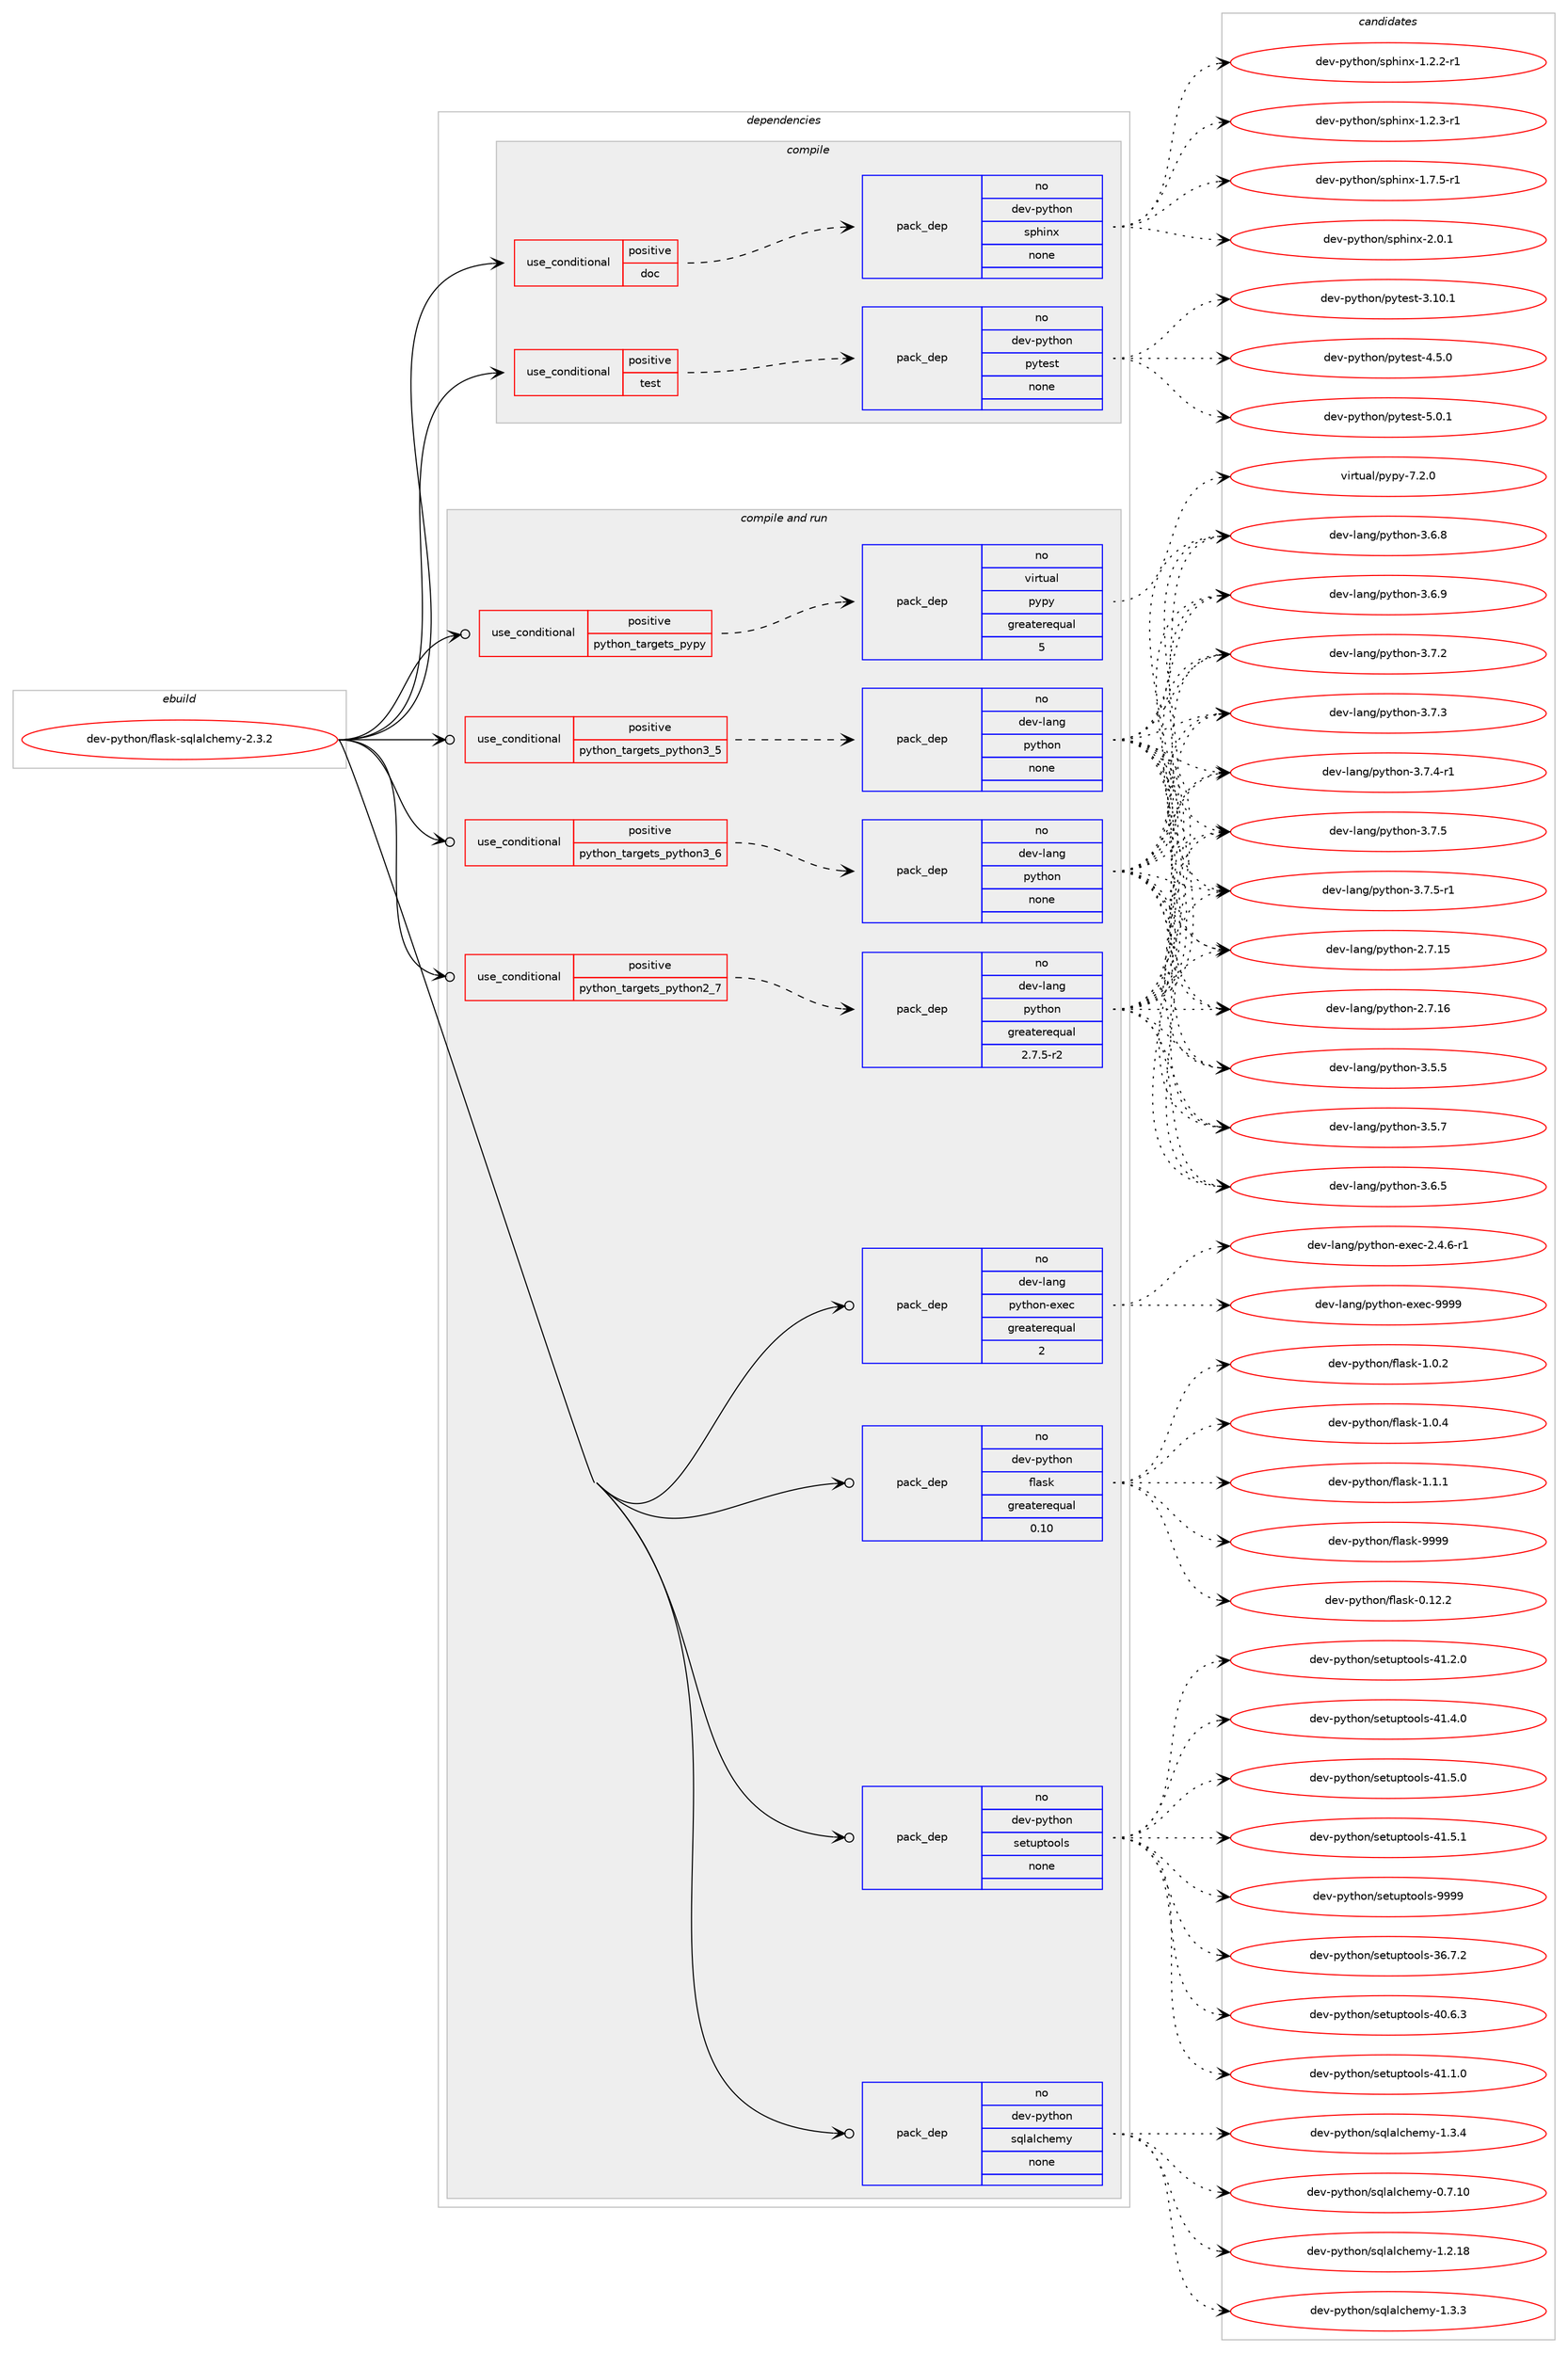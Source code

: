 digraph prolog {

# *************
# Graph options
# *************

newrank=true;
concentrate=true;
compound=true;
graph [rankdir=LR,fontname=Helvetica,fontsize=10,ranksep=1.5];#, ranksep=2.5, nodesep=0.2];
edge  [arrowhead=vee];
node  [fontname=Helvetica,fontsize=10];

# **********
# The ebuild
# **********

subgraph cluster_leftcol {
color=gray;
rank=same;
label=<<i>ebuild</i>>;
id [label="dev-python/flask-sqlalchemy-2.3.2", color=red, width=4, href="../dev-python/flask-sqlalchemy-2.3.2.svg"];
}

# ****************
# The dependencies
# ****************

subgraph cluster_midcol {
color=gray;
label=<<i>dependencies</i>>;
subgraph cluster_compile {
fillcolor="#eeeeee";
style=filled;
label=<<i>compile</i>>;
subgraph cond139646 {
dependency605501 [label=<<TABLE BORDER="0" CELLBORDER="1" CELLSPACING="0" CELLPADDING="4"><TR><TD ROWSPAN="3" CELLPADDING="10">use_conditional</TD></TR><TR><TD>positive</TD></TR><TR><TD>doc</TD></TR></TABLE>>, shape=none, color=red];
subgraph pack454058 {
dependency605502 [label=<<TABLE BORDER="0" CELLBORDER="1" CELLSPACING="0" CELLPADDING="4" WIDTH="220"><TR><TD ROWSPAN="6" CELLPADDING="30">pack_dep</TD></TR><TR><TD WIDTH="110">no</TD></TR><TR><TD>dev-python</TD></TR><TR><TD>sphinx</TD></TR><TR><TD>none</TD></TR><TR><TD></TD></TR></TABLE>>, shape=none, color=blue];
}
dependency605501:e -> dependency605502:w [weight=20,style="dashed",arrowhead="vee"];
}
id:e -> dependency605501:w [weight=20,style="solid",arrowhead="vee"];
subgraph cond139647 {
dependency605503 [label=<<TABLE BORDER="0" CELLBORDER="1" CELLSPACING="0" CELLPADDING="4"><TR><TD ROWSPAN="3" CELLPADDING="10">use_conditional</TD></TR><TR><TD>positive</TD></TR><TR><TD>test</TD></TR></TABLE>>, shape=none, color=red];
subgraph pack454059 {
dependency605504 [label=<<TABLE BORDER="0" CELLBORDER="1" CELLSPACING="0" CELLPADDING="4" WIDTH="220"><TR><TD ROWSPAN="6" CELLPADDING="30">pack_dep</TD></TR><TR><TD WIDTH="110">no</TD></TR><TR><TD>dev-python</TD></TR><TR><TD>pytest</TD></TR><TR><TD>none</TD></TR><TR><TD></TD></TR></TABLE>>, shape=none, color=blue];
}
dependency605503:e -> dependency605504:w [weight=20,style="dashed",arrowhead="vee"];
}
id:e -> dependency605503:w [weight=20,style="solid",arrowhead="vee"];
}
subgraph cluster_compileandrun {
fillcolor="#eeeeee";
style=filled;
label=<<i>compile and run</i>>;
subgraph cond139648 {
dependency605505 [label=<<TABLE BORDER="0" CELLBORDER="1" CELLSPACING="0" CELLPADDING="4"><TR><TD ROWSPAN="3" CELLPADDING="10">use_conditional</TD></TR><TR><TD>positive</TD></TR><TR><TD>python_targets_pypy</TD></TR></TABLE>>, shape=none, color=red];
subgraph pack454060 {
dependency605506 [label=<<TABLE BORDER="0" CELLBORDER="1" CELLSPACING="0" CELLPADDING="4" WIDTH="220"><TR><TD ROWSPAN="6" CELLPADDING="30">pack_dep</TD></TR><TR><TD WIDTH="110">no</TD></TR><TR><TD>virtual</TD></TR><TR><TD>pypy</TD></TR><TR><TD>greaterequal</TD></TR><TR><TD>5</TD></TR></TABLE>>, shape=none, color=blue];
}
dependency605505:e -> dependency605506:w [weight=20,style="dashed",arrowhead="vee"];
}
id:e -> dependency605505:w [weight=20,style="solid",arrowhead="odotvee"];
subgraph cond139649 {
dependency605507 [label=<<TABLE BORDER="0" CELLBORDER="1" CELLSPACING="0" CELLPADDING="4"><TR><TD ROWSPAN="3" CELLPADDING="10">use_conditional</TD></TR><TR><TD>positive</TD></TR><TR><TD>python_targets_python2_7</TD></TR></TABLE>>, shape=none, color=red];
subgraph pack454061 {
dependency605508 [label=<<TABLE BORDER="0" CELLBORDER="1" CELLSPACING="0" CELLPADDING="4" WIDTH="220"><TR><TD ROWSPAN="6" CELLPADDING="30">pack_dep</TD></TR><TR><TD WIDTH="110">no</TD></TR><TR><TD>dev-lang</TD></TR><TR><TD>python</TD></TR><TR><TD>greaterequal</TD></TR><TR><TD>2.7.5-r2</TD></TR></TABLE>>, shape=none, color=blue];
}
dependency605507:e -> dependency605508:w [weight=20,style="dashed",arrowhead="vee"];
}
id:e -> dependency605507:w [weight=20,style="solid",arrowhead="odotvee"];
subgraph cond139650 {
dependency605509 [label=<<TABLE BORDER="0" CELLBORDER="1" CELLSPACING="0" CELLPADDING="4"><TR><TD ROWSPAN="3" CELLPADDING="10">use_conditional</TD></TR><TR><TD>positive</TD></TR><TR><TD>python_targets_python3_5</TD></TR></TABLE>>, shape=none, color=red];
subgraph pack454062 {
dependency605510 [label=<<TABLE BORDER="0" CELLBORDER="1" CELLSPACING="0" CELLPADDING="4" WIDTH="220"><TR><TD ROWSPAN="6" CELLPADDING="30">pack_dep</TD></TR><TR><TD WIDTH="110">no</TD></TR><TR><TD>dev-lang</TD></TR><TR><TD>python</TD></TR><TR><TD>none</TD></TR><TR><TD></TD></TR></TABLE>>, shape=none, color=blue];
}
dependency605509:e -> dependency605510:w [weight=20,style="dashed",arrowhead="vee"];
}
id:e -> dependency605509:w [weight=20,style="solid",arrowhead="odotvee"];
subgraph cond139651 {
dependency605511 [label=<<TABLE BORDER="0" CELLBORDER="1" CELLSPACING="0" CELLPADDING="4"><TR><TD ROWSPAN="3" CELLPADDING="10">use_conditional</TD></TR><TR><TD>positive</TD></TR><TR><TD>python_targets_python3_6</TD></TR></TABLE>>, shape=none, color=red];
subgraph pack454063 {
dependency605512 [label=<<TABLE BORDER="0" CELLBORDER="1" CELLSPACING="0" CELLPADDING="4" WIDTH="220"><TR><TD ROWSPAN="6" CELLPADDING="30">pack_dep</TD></TR><TR><TD WIDTH="110">no</TD></TR><TR><TD>dev-lang</TD></TR><TR><TD>python</TD></TR><TR><TD>none</TD></TR><TR><TD></TD></TR></TABLE>>, shape=none, color=blue];
}
dependency605511:e -> dependency605512:w [weight=20,style="dashed",arrowhead="vee"];
}
id:e -> dependency605511:w [weight=20,style="solid",arrowhead="odotvee"];
subgraph pack454064 {
dependency605513 [label=<<TABLE BORDER="0" CELLBORDER="1" CELLSPACING="0" CELLPADDING="4" WIDTH="220"><TR><TD ROWSPAN="6" CELLPADDING="30">pack_dep</TD></TR><TR><TD WIDTH="110">no</TD></TR><TR><TD>dev-lang</TD></TR><TR><TD>python-exec</TD></TR><TR><TD>greaterequal</TD></TR><TR><TD>2</TD></TR></TABLE>>, shape=none, color=blue];
}
id:e -> dependency605513:w [weight=20,style="solid",arrowhead="odotvee"];
subgraph pack454065 {
dependency605514 [label=<<TABLE BORDER="0" CELLBORDER="1" CELLSPACING="0" CELLPADDING="4" WIDTH="220"><TR><TD ROWSPAN="6" CELLPADDING="30">pack_dep</TD></TR><TR><TD WIDTH="110">no</TD></TR><TR><TD>dev-python</TD></TR><TR><TD>flask</TD></TR><TR><TD>greaterequal</TD></TR><TR><TD>0.10</TD></TR></TABLE>>, shape=none, color=blue];
}
id:e -> dependency605514:w [weight=20,style="solid",arrowhead="odotvee"];
subgraph pack454066 {
dependency605515 [label=<<TABLE BORDER="0" CELLBORDER="1" CELLSPACING="0" CELLPADDING="4" WIDTH="220"><TR><TD ROWSPAN="6" CELLPADDING="30">pack_dep</TD></TR><TR><TD WIDTH="110">no</TD></TR><TR><TD>dev-python</TD></TR><TR><TD>setuptools</TD></TR><TR><TD>none</TD></TR><TR><TD></TD></TR></TABLE>>, shape=none, color=blue];
}
id:e -> dependency605515:w [weight=20,style="solid",arrowhead="odotvee"];
subgraph pack454067 {
dependency605516 [label=<<TABLE BORDER="0" CELLBORDER="1" CELLSPACING="0" CELLPADDING="4" WIDTH="220"><TR><TD ROWSPAN="6" CELLPADDING="30">pack_dep</TD></TR><TR><TD WIDTH="110">no</TD></TR><TR><TD>dev-python</TD></TR><TR><TD>sqlalchemy</TD></TR><TR><TD>none</TD></TR><TR><TD></TD></TR></TABLE>>, shape=none, color=blue];
}
id:e -> dependency605516:w [weight=20,style="solid",arrowhead="odotvee"];
}
subgraph cluster_run {
fillcolor="#eeeeee";
style=filled;
label=<<i>run</i>>;
}
}

# **************
# The candidates
# **************

subgraph cluster_choices {
rank=same;
color=gray;
label=<<i>candidates</i>>;

subgraph choice454058 {
color=black;
nodesep=1;
choice10010111845112121116104111110471151121041051101204549465046504511449 [label="dev-python/sphinx-1.2.2-r1", color=red, width=4,href="../dev-python/sphinx-1.2.2-r1.svg"];
choice10010111845112121116104111110471151121041051101204549465046514511449 [label="dev-python/sphinx-1.2.3-r1", color=red, width=4,href="../dev-python/sphinx-1.2.3-r1.svg"];
choice10010111845112121116104111110471151121041051101204549465546534511449 [label="dev-python/sphinx-1.7.5-r1", color=red, width=4,href="../dev-python/sphinx-1.7.5-r1.svg"];
choice1001011184511212111610411111047115112104105110120455046484649 [label="dev-python/sphinx-2.0.1", color=red, width=4,href="../dev-python/sphinx-2.0.1.svg"];
dependency605502:e -> choice10010111845112121116104111110471151121041051101204549465046504511449:w [style=dotted,weight="100"];
dependency605502:e -> choice10010111845112121116104111110471151121041051101204549465046514511449:w [style=dotted,weight="100"];
dependency605502:e -> choice10010111845112121116104111110471151121041051101204549465546534511449:w [style=dotted,weight="100"];
dependency605502:e -> choice1001011184511212111610411111047115112104105110120455046484649:w [style=dotted,weight="100"];
}
subgraph choice454059 {
color=black;
nodesep=1;
choice100101118451121211161041111104711212111610111511645514649484649 [label="dev-python/pytest-3.10.1", color=red, width=4,href="../dev-python/pytest-3.10.1.svg"];
choice1001011184511212111610411111047112121116101115116455246534648 [label="dev-python/pytest-4.5.0", color=red, width=4,href="../dev-python/pytest-4.5.0.svg"];
choice1001011184511212111610411111047112121116101115116455346484649 [label="dev-python/pytest-5.0.1", color=red, width=4,href="../dev-python/pytest-5.0.1.svg"];
dependency605504:e -> choice100101118451121211161041111104711212111610111511645514649484649:w [style=dotted,weight="100"];
dependency605504:e -> choice1001011184511212111610411111047112121116101115116455246534648:w [style=dotted,weight="100"];
dependency605504:e -> choice1001011184511212111610411111047112121116101115116455346484649:w [style=dotted,weight="100"];
}
subgraph choice454060 {
color=black;
nodesep=1;
choice1181051141161179710847112121112121455546504648 [label="virtual/pypy-7.2.0", color=red, width=4,href="../virtual/pypy-7.2.0.svg"];
dependency605506:e -> choice1181051141161179710847112121112121455546504648:w [style=dotted,weight="100"];
}
subgraph choice454061 {
color=black;
nodesep=1;
choice10010111845108971101034711212111610411111045504655464953 [label="dev-lang/python-2.7.15", color=red, width=4,href="../dev-lang/python-2.7.15.svg"];
choice10010111845108971101034711212111610411111045504655464954 [label="dev-lang/python-2.7.16", color=red, width=4,href="../dev-lang/python-2.7.16.svg"];
choice100101118451089711010347112121116104111110455146534653 [label="dev-lang/python-3.5.5", color=red, width=4,href="../dev-lang/python-3.5.5.svg"];
choice100101118451089711010347112121116104111110455146534655 [label="dev-lang/python-3.5.7", color=red, width=4,href="../dev-lang/python-3.5.7.svg"];
choice100101118451089711010347112121116104111110455146544653 [label="dev-lang/python-3.6.5", color=red, width=4,href="../dev-lang/python-3.6.5.svg"];
choice100101118451089711010347112121116104111110455146544656 [label="dev-lang/python-3.6.8", color=red, width=4,href="../dev-lang/python-3.6.8.svg"];
choice100101118451089711010347112121116104111110455146544657 [label="dev-lang/python-3.6.9", color=red, width=4,href="../dev-lang/python-3.6.9.svg"];
choice100101118451089711010347112121116104111110455146554650 [label="dev-lang/python-3.7.2", color=red, width=4,href="../dev-lang/python-3.7.2.svg"];
choice100101118451089711010347112121116104111110455146554651 [label="dev-lang/python-3.7.3", color=red, width=4,href="../dev-lang/python-3.7.3.svg"];
choice1001011184510897110103471121211161041111104551465546524511449 [label="dev-lang/python-3.7.4-r1", color=red, width=4,href="../dev-lang/python-3.7.4-r1.svg"];
choice100101118451089711010347112121116104111110455146554653 [label="dev-lang/python-3.7.5", color=red, width=4,href="../dev-lang/python-3.7.5.svg"];
choice1001011184510897110103471121211161041111104551465546534511449 [label="dev-lang/python-3.7.5-r1", color=red, width=4,href="../dev-lang/python-3.7.5-r1.svg"];
dependency605508:e -> choice10010111845108971101034711212111610411111045504655464953:w [style=dotted,weight="100"];
dependency605508:e -> choice10010111845108971101034711212111610411111045504655464954:w [style=dotted,weight="100"];
dependency605508:e -> choice100101118451089711010347112121116104111110455146534653:w [style=dotted,weight="100"];
dependency605508:e -> choice100101118451089711010347112121116104111110455146534655:w [style=dotted,weight="100"];
dependency605508:e -> choice100101118451089711010347112121116104111110455146544653:w [style=dotted,weight="100"];
dependency605508:e -> choice100101118451089711010347112121116104111110455146544656:w [style=dotted,weight="100"];
dependency605508:e -> choice100101118451089711010347112121116104111110455146544657:w [style=dotted,weight="100"];
dependency605508:e -> choice100101118451089711010347112121116104111110455146554650:w [style=dotted,weight="100"];
dependency605508:e -> choice100101118451089711010347112121116104111110455146554651:w [style=dotted,weight="100"];
dependency605508:e -> choice1001011184510897110103471121211161041111104551465546524511449:w [style=dotted,weight="100"];
dependency605508:e -> choice100101118451089711010347112121116104111110455146554653:w [style=dotted,weight="100"];
dependency605508:e -> choice1001011184510897110103471121211161041111104551465546534511449:w [style=dotted,weight="100"];
}
subgraph choice454062 {
color=black;
nodesep=1;
choice10010111845108971101034711212111610411111045504655464953 [label="dev-lang/python-2.7.15", color=red, width=4,href="../dev-lang/python-2.7.15.svg"];
choice10010111845108971101034711212111610411111045504655464954 [label="dev-lang/python-2.7.16", color=red, width=4,href="../dev-lang/python-2.7.16.svg"];
choice100101118451089711010347112121116104111110455146534653 [label="dev-lang/python-3.5.5", color=red, width=4,href="../dev-lang/python-3.5.5.svg"];
choice100101118451089711010347112121116104111110455146534655 [label="dev-lang/python-3.5.7", color=red, width=4,href="../dev-lang/python-3.5.7.svg"];
choice100101118451089711010347112121116104111110455146544653 [label="dev-lang/python-3.6.5", color=red, width=4,href="../dev-lang/python-3.6.5.svg"];
choice100101118451089711010347112121116104111110455146544656 [label="dev-lang/python-3.6.8", color=red, width=4,href="../dev-lang/python-3.6.8.svg"];
choice100101118451089711010347112121116104111110455146544657 [label="dev-lang/python-3.6.9", color=red, width=4,href="../dev-lang/python-3.6.9.svg"];
choice100101118451089711010347112121116104111110455146554650 [label="dev-lang/python-3.7.2", color=red, width=4,href="../dev-lang/python-3.7.2.svg"];
choice100101118451089711010347112121116104111110455146554651 [label="dev-lang/python-3.7.3", color=red, width=4,href="../dev-lang/python-3.7.3.svg"];
choice1001011184510897110103471121211161041111104551465546524511449 [label="dev-lang/python-3.7.4-r1", color=red, width=4,href="../dev-lang/python-3.7.4-r1.svg"];
choice100101118451089711010347112121116104111110455146554653 [label="dev-lang/python-3.7.5", color=red, width=4,href="../dev-lang/python-3.7.5.svg"];
choice1001011184510897110103471121211161041111104551465546534511449 [label="dev-lang/python-3.7.5-r1", color=red, width=4,href="../dev-lang/python-3.7.5-r1.svg"];
dependency605510:e -> choice10010111845108971101034711212111610411111045504655464953:w [style=dotted,weight="100"];
dependency605510:e -> choice10010111845108971101034711212111610411111045504655464954:w [style=dotted,weight="100"];
dependency605510:e -> choice100101118451089711010347112121116104111110455146534653:w [style=dotted,weight="100"];
dependency605510:e -> choice100101118451089711010347112121116104111110455146534655:w [style=dotted,weight="100"];
dependency605510:e -> choice100101118451089711010347112121116104111110455146544653:w [style=dotted,weight="100"];
dependency605510:e -> choice100101118451089711010347112121116104111110455146544656:w [style=dotted,weight="100"];
dependency605510:e -> choice100101118451089711010347112121116104111110455146544657:w [style=dotted,weight="100"];
dependency605510:e -> choice100101118451089711010347112121116104111110455146554650:w [style=dotted,weight="100"];
dependency605510:e -> choice100101118451089711010347112121116104111110455146554651:w [style=dotted,weight="100"];
dependency605510:e -> choice1001011184510897110103471121211161041111104551465546524511449:w [style=dotted,weight="100"];
dependency605510:e -> choice100101118451089711010347112121116104111110455146554653:w [style=dotted,weight="100"];
dependency605510:e -> choice1001011184510897110103471121211161041111104551465546534511449:w [style=dotted,weight="100"];
}
subgraph choice454063 {
color=black;
nodesep=1;
choice10010111845108971101034711212111610411111045504655464953 [label="dev-lang/python-2.7.15", color=red, width=4,href="../dev-lang/python-2.7.15.svg"];
choice10010111845108971101034711212111610411111045504655464954 [label="dev-lang/python-2.7.16", color=red, width=4,href="../dev-lang/python-2.7.16.svg"];
choice100101118451089711010347112121116104111110455146534653 [label="dev-lang/python-3.5.5", color=red, width=4,href="../dev-lang/python-3.5.5.svg"];
choice100101118451089711010347112121116104111110455146534655 [label="dev-lang/python-3.5.7", color=red, width=4,href="../dev-lang/python-3.5.7.svg"];
choice100101118451089711010347112121116104111110455146544653 [label="dev-lang/python-3.6.5", color=red, width=4,href="../dev-lang/python-3.6.5.svg"];
choice100101118451089711010347112121116104111110455146544656 [label="dev-lang/python-3.6.8", color=red, width=4,href="../dev-lang/python-3.6.8.svg"];
choice100101118451089711010347112121116104111110455146544657 [label="dev-lang/python-3.6.9", color=red, width=4,href="../dev-lang/python-3.6.9.svg"];
choice100101118451089711010347112121116104111110455146554650 [label="dev-lang/python-3.7.2", color=red, width=4,href="../dev-lang/python-3.7.2.svg"];
choice100101118451089711010347112121116104111110455146554651 [label="dev-lang/python-3.7.3", color=red, width=4,href="../dev-lang/python-3.7.3.svg"];
choice1001011184510897110103471121211161041111104551465546524511449 [label="dev-lang/python-3.7.4-r1", color=red, width=4,href="../dev-lang/python-3.7.4-r1.svg"];
choice100101118451089711010347112121116104111110455146554653 [label="dev-lang/python-3.7.5", color=red, width=4,href="../dev-lang/python-3.7.5.svg"];
choice1001011184510897110103471121211161041111104551465546534511449 [label="dev-lang/python-3.7.5-r1", color=red, width=4,href="../dev-lang/python-3.7.5-r1.svg"];
dependency605512:e -> choice10010111845108971101034711212111610411111045504655464953:w [style=dotted,weight="100"];
dependency605512:e -> choice10010111845108971101034711212111610411111045504655464954:w [style=dotted,weight="100"];
dependency605512:e -> choice100101118451089711010347112121116104111110455146534653:w [style=dotted,weight="100"];
dependency605512:e -> choice100101118451089711010347112121116104111110455146534655:w [style=dotted,weight="100"];
dependency605512:e -> choice100101118451089711010347112121116104111110455146544653:w [style=dotted,weight="100"];
dependency605512:e -> choice100101118451089711010347112121116104111110455146544656:w [style=dotted,weight="100"];
dependency605512:e -> choice100101118451089711010347112121116104111110455146544657:w [style=dotted,weight="100"];
dependency605512:e -> choice100101118451089711010347112121116104111110455146554650:w [style=dotted,weight="100"];
dependency605512:e -> choice100101118451089711010347112121116104111110455146554651:w [style=dotted,weight="100"];
dependency605512:e -> choice1001011184510897110103471121211161041111104551465546524511449:w [style=dotted,weight="100"];
dependency605512:e -> choice100101118451089711010347112121116104111110455146554653:w [style=dotted,weight="100"];
dependency605512:e -> choice1001011184510897110103471121211161041111104551465546534511449:w [style=dotted,weight="100"];
}
subgraph choice454064 {
color=black;
nodesep=1;
choice10010111845108971101034711212111610411111045101120101994550465246544511449 [label="dev-lang/python-exec-2.4.6-r1", color=red, width=4,href="../dev-lang/python-exec-2.4.6-r1.svg"];
choice10010111845108971101034711212111610411111045101120101994557575757 [label="dev-lang/python-exec-9999", color=red, width=4,href="../dev-lang/python-exec-9999.svg"];
dependency605513:e -> choice10010111845108971101034711212111610411111045101120101994550465246544511449:w [style=dotted,weight="100"];
dependency605513:e -> choice10010111845108971101034711212111610411111045101120101994557575757:w [style=dotted,weight="100"];
}
subgraph choice454065 {
color=black;
nodesep=1;
choice10010111845112121116104111110471021089711510745484649504650 [label="dev-python/flask-0.12.2", color=red, width=4,href="../dev-python/flask-0.12.2.svg"];
choice100101118451121211161041111104710210897115107454946484650 [label="dev-python/flask-1.0.2", color=red, width=4,href="../dev-python/flask-1.0.2.svg"];
choice100101118451121211161041111104710210897115107454946484652 [label="dev-python/flask-1.0.4", color=red, width=4,href="../dev-python/flask-1.0.4.svg"];
choice100101118451121211161041111104710210897115107454946494649 [label="dev-python/flask-1.1.1", color=red, width=4,href="../dev-python/flask-1.1.1.svg"];
choice1001011184511212111610411111047102108971151074557575757 [label="dev-python/flask-9999", color=red, width=4,href="../dev-python/flask-9999.svg"];
dependency605514:e -> choice10010111845112121116104111110471021089711510745484649504650:w [style=dotted,weight="100"];
dependency605514:e -> choice100101118451121211161041111104710210897115107454946484650:w [style=dotted,weight="100"];
dependency605514:e -> choice100101118451121211161041111104710210897115107454946484652:w [style=dotted,weight="100"];
dependency605514:e -> choice100101118451121211161041111104710210897115107454946494649:w [style=dotted,weight="100"];
dependency605514:e -> choice1001011184511212111610411111047102108971151074557575757:w [style=dotted,weight="100"];
}
subgraph choice454066 {
color=black;
nodesep=1;
choice100101118451121211161041111104711510111611711211611111110811545515446554650 [label="dev-python/setuptools-36.7.2", color=red, width=4,href="../dev-python/setuptools-36.7.2.svg"];
choice100101118451121211161041111104711510111611711211611111110811545524846544651 [label="dev-python/setuptools-40.6.3", color=red, width=4,href="../dev-python/setuptools-40.6.3.svg"];
choice100101118451121211161041111104711510111611711211611111110811545524946494648 [label="dev-python/setuptools-41.1.0", color=red, width=4,href="../dev-python/setuptools-41.1.0.svg"];
choice100101118451121211161041111104711510111611711211611111110811545524946504648 [label="dev-python/setuptools-41.2.0", color=red, width=4,href="../dev-python/setuptools-41.2.0.svg"];
choice100101118451121211161041111104711510111611711211611111110811545524946524648 [label="dev-python/setuptools-41.4.0", color=red, width=4,href="../dev-python/setuptools-41.4.0.svg"];
choice100101118451121211161041111104711510111611711211611111110811545524946534648 [label="dev-python/setuptools-41.5.0", color=red, width=4,href="../dev-python/setuptools-41.5.0.svg"];
choice100101118451121211161041111104711510111611711211611111110811545524946534649 [label="dev-python/setuptools-41.5.1", color=red, width=4,href="../dev-python/setuptools-41.5.1.svg"];
choice10010111845112121116104111110471151011161171121161111111081154557575757 [label="dev-python/setuptools-9999", color=red, width=4,href="../dev-python/setuptools-9999.svg"];
dependency605515:e -> choice100101118451121211161041111104711510111611711211611111110811545515446554650:w [style=dotted,weight="100"];
dependency605515:e -> choice100101118451121211161041111104711510111611711211611111110811545524846544651:w [style=dotted,weight="100"];
dependency605515:e -> choice100101118451121211161041111104711510111611711211611111110811545524946494648:w [style=dotted,weight="100"];
dependency605515:e -> choice100101118451121211161041111104711510111611711211611111110811545524946504648:w [style=dotted,weight="100"];
dependency605515:e -> choice100101118451121211161041111104711510111611711211611111110811545524946524648:w [style=dotted,weight="100"];
dependency605515:e -> choice100101118451121211161041111104711510111611711211611111110811545524946534648:w [style=dotted,weight="100"];
dependency605515:e -> choice100101118451121211161041111104711510111611711211611111110811545524946534649:w [style=dotted,weight="100"];
dependency605515:e -> choice10010111845112121116104111110471151011161171121161111111081154557575757:w [style=dotted,weight="100"];
}
subgraph choice454067 {
color=black;
nodesep=1;
choice1001011184511212111610411111047115113108971089910410110912145484655464948 [label="dev-python/sqlalchemy-0.7.10", color=red, width=4,href="../dev-python/sqlalchemy-0.7.10.svg"];
choice1001011184511212111610411111047115113108971089910410110912145494650464956 [label="dev-python/sqlalchemy-1.2.18", color=red, width=4,href="../dev-python/sqlalchemy-1.2.18.svg"];
choice10010111845112121116104111110471151131089710899104101109121454946514651 [label="dev-python/sqlalchemy-1.3.3", color=red, width=4,href="../dev-python/sqlalchemy-1.3.3.svg"];
choice10010111845112121116104111110471151131089710899104101109121454946514652 [label="dev-python/sqlalchemy-1.3.4", color=red, width=4,href="../dev-python/sqlalchemy-1.3.4.svg"];
dependency605516:e -> choice1001011184511212111610411111047115113108971089910410110912145484655464948:w [style=dotted,weight="100"];
dependency605516:e -> choice1001011184511212111610411111047115113108971089910410110912145494650464956:w [style=dotted,weight="100"];
dependency605516:e -> choice10010111845112121116104111110471151131089710899104101109121454946514651:w [style=dotted,weight="100"];
dependency605516:e -> choice10010111845112121116104111110471151131089710899104101109121454946514652:w [style=dotted,weight="100"];
}
}

}
